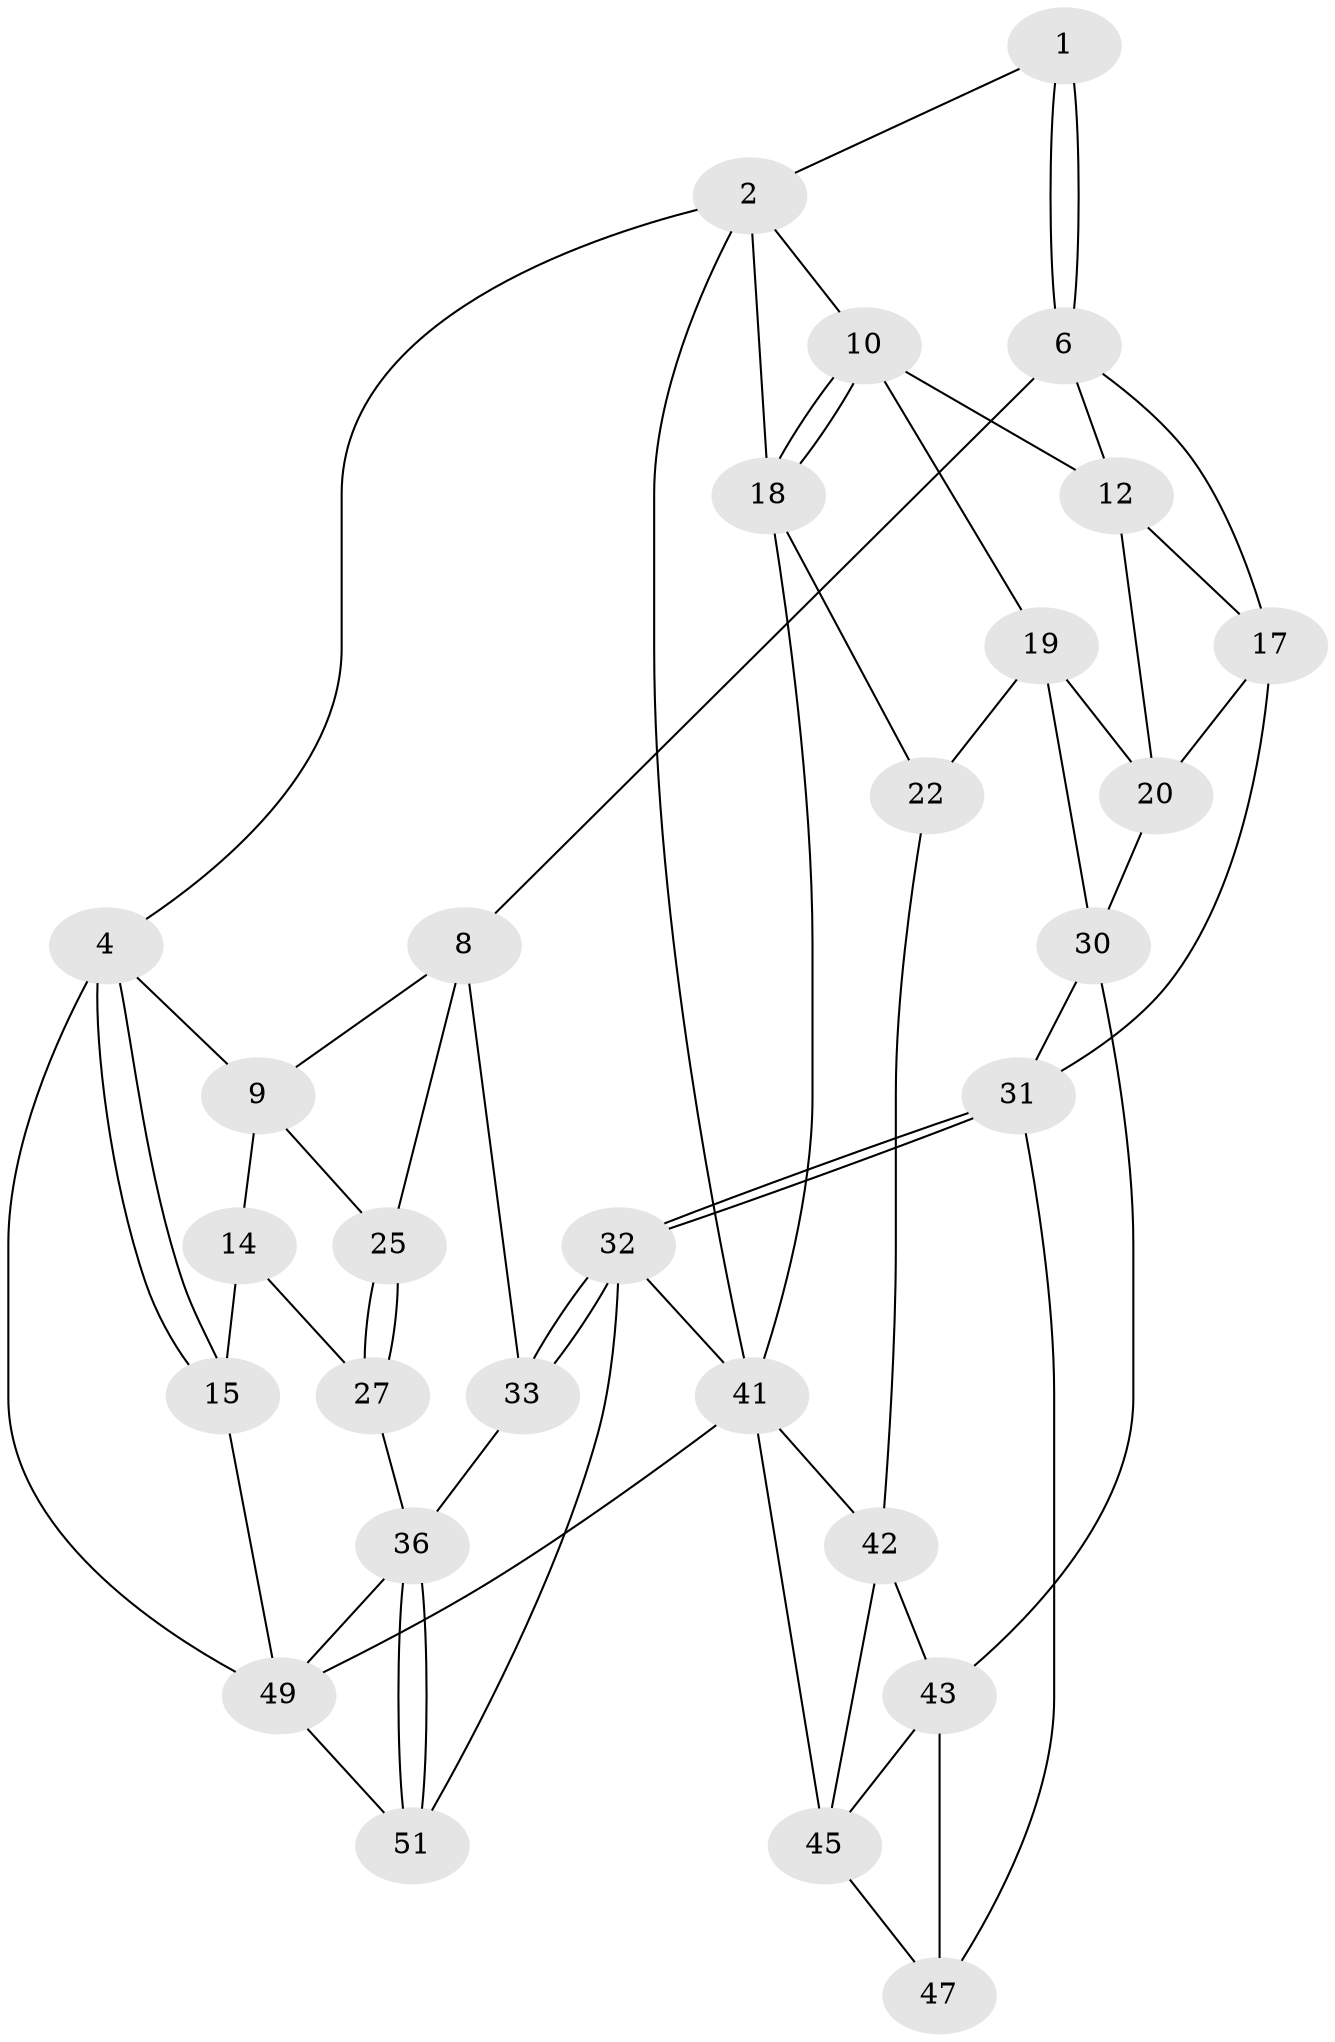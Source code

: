 // original degree distribution, {3: 0.03773584905660377, 4: 0.3018867924528302, 5: 0.41509433962264153, 6: 0.24528301886792453}
// Generated by graph-tools (version 1.1) at 2025/42/03/06/25 10:42:29]
// undirected, 29 vertices, 62 edges
graph export_dot {
graph [start="1"]
  node [color=gray90,style=filled];
  1 [pos="+0.6097661801323154+0"];
  2 [pos="+0.9589275274101781+0",super="+3"];
  4 [pos="+0+0",super="+5"];
  6 [pos="+0.6076537840635877+0",super="+7"];
  8 [pos="+0.4084363796392105+0.2335352735144484",super="+24"];
  9 [pos="+0.19805448438881598+0",super="+13"];
  10 [pos="+0.8643843227246565+0.19629683081655416",super="+11"];
  12 [pos="+0.7395065083237387+0.14312609056765738",super="+16"];
  14 [pos="+0.08482349327470012+0.2505062298733662",super="+35"];
  15 [pos="+0+0.24051241284548472",super="+40"];
  17 [pos="+0.5031000947404343+0.257026648250043",super="+29"];
  18 [pos="+1+0.18471573030802257",super="+21"];
  19 [pos="+0.8358586833489644+0.2796920617417856",super="+23"];
  20 [pos="+0.6631126083604291+0.31481603836400374",super="+28"];
  22 [pos="+0.9551433346940252+0.48056048071967983"];
  25 [pos="+0.24198773683837846+0.29071507102737787",super="+26"];
  27 [pos="+0.2122294571574062+0.48397578438794364",super="+34"];
  30 [pos="+0.703224320284604+0.4617063948818564",super="+38"];
  31 [pos="+0.5082768278994252+0.6407040986904633",super="+39"];
  32 [pos="+0.46404431617247105+0.6879575895167742",super="+53"];
  33 [pos="+0.3287995322700591+0.6331602764560674"];
  36 [pos="+0.2457648654376079+0.6305038289801066",super="+37"];
  41 [pos="+1+0.8069590407276206",super="+52"];
  42 [pos="+0.8934544568625785+0.5818786370077362",super="+44"];
  43 [pos="+0.8460164077511435+0.6245374698281961",super="+46"];
  45 [pos="+0.952418998115488+0.8367574372812577",super="+48"];
  47 [pos="+0.8100629500896356+0.7028994187429753"];
  49 [pos="+0+1",super="+50"];
  51 [pos="+0.22343593544535748+1"];
  1 -- 2;
  1 -- 6;
  1 -- 6;
  2 -- 10;
  2 -- 41;
  2 -- 18;
  2 -- 4;
  4 -- 15;
  4 -- 15;
  4 -- 49;
  4 -- 9;
  6 -- 12;
  6 -- 8;
  6 -- 17;
  8 -- 9;
  8 -- 25;
  8 -- 33;
  9 -- 14;
  9 -- 25;
  10 -- 18;
  10 -- 18;
  10 -- 19;
  10 -- 12;
  12 -- 17;
  12 -- 20;
  14 -- 15 [weight=2];
  14 -- 27;
  15 -- 49;
  17 -- 31;
  17 -- 20;
  18 -- 41;
  18 -- 22;
  19 -- 20;
  19 -- 22;
  19 -- 30;
  20 -- 30;
  22 -- 42;
  25 -- 27 [weight=2];
  25 -- 27;
  27 -- 36;
  30 -- 43;
  30 -- 31;
  31 -- 32;
  31 -- 32;
  31 -- 47;
  32 -- 33;
  32 -- 33;
  32 -- 51;
  32 -- 41;
  33 -- 36;
  36 -- 51;
  36 -- 51;
  36 -- 49;
  41 -- 42;
  41 -- 45;
  41 -- 49;
  42 -- 43;
  42 -- 45;
  43 -- 45;
  43 -- 47;
  45 -- 47;
  49 -- 51;
}
